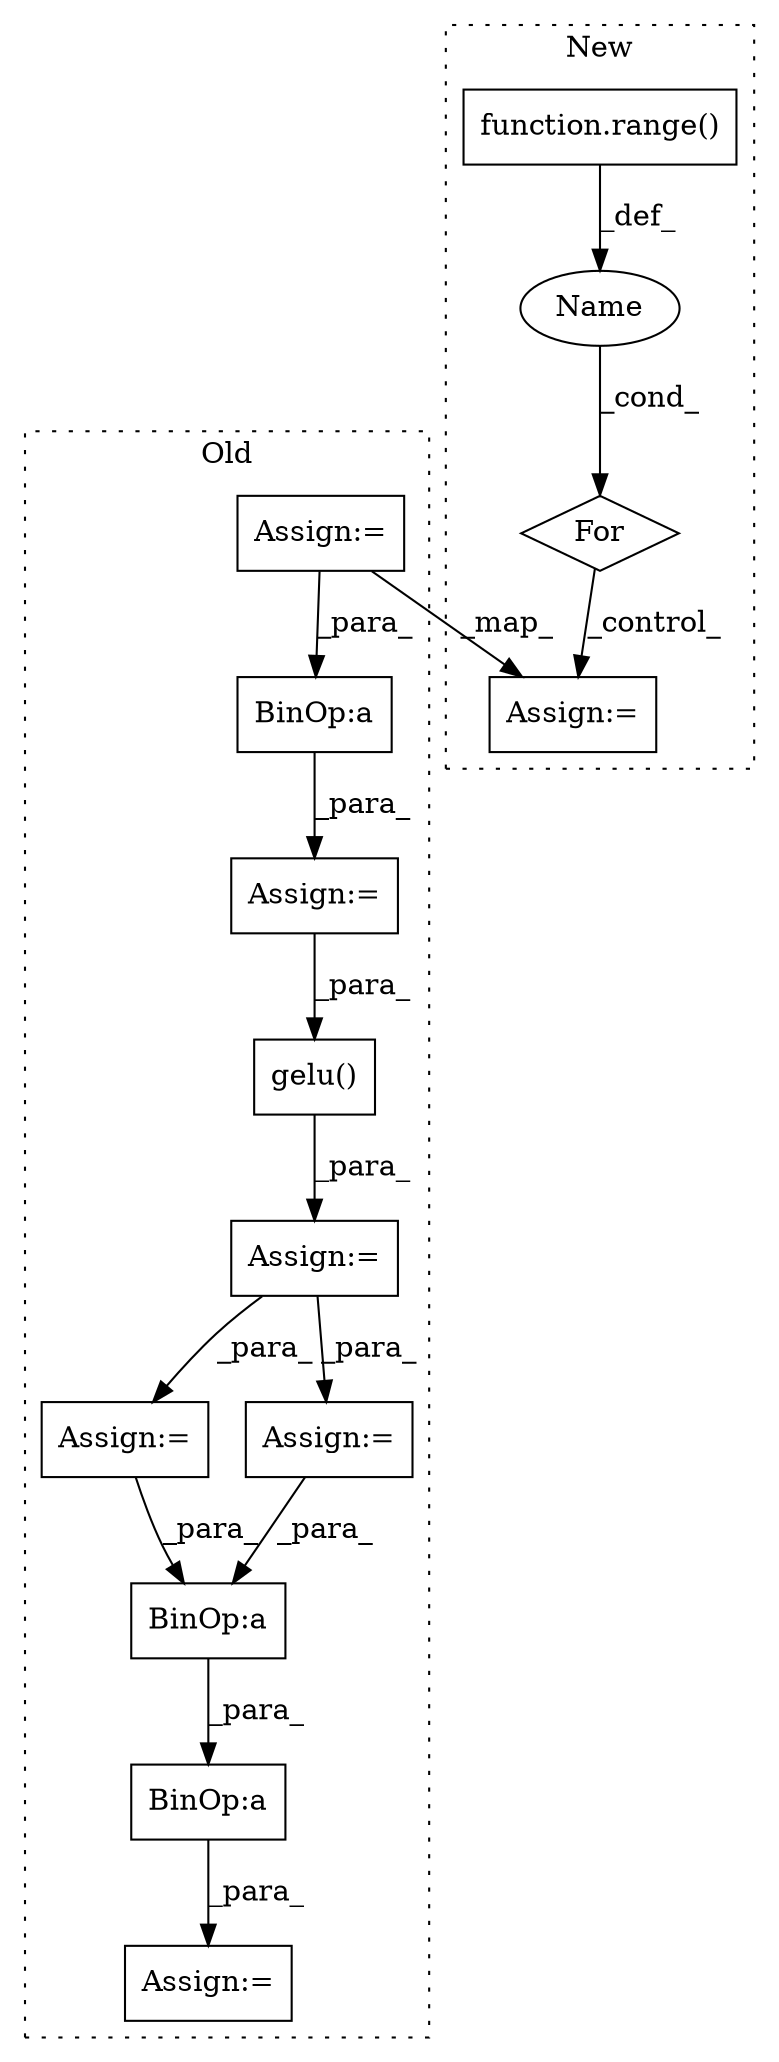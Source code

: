 digraph G {
subgraph cluster0 {
1 [label="gelu()" a="75" s="3427,3435" l="7,1" shape="box"];
3 [label="BinOp:a" a="82" s="3409" l="3" shape="box"];
4 [label="BinOp:a" a="82" s="3503" l="3" shape="box"];
5 [label="BinOp:a" a="82" s="3597" l="3" shape="box"];
8 [label="Assign:=" a="68" s="3354" l="3" shape="box"];
10 [label="Assign:=" a="68" s="3663" l="3" shape="box"];
11 [label="Assign:=" a="68" s="3424" l="3" shape="box"];
12 [label="Assign:=" a="68" s="3448" l="3" shape="box"];
13 [label="Assign:=" a="68" s="3404" l="3" shape="box"];
14 [label="Assign:=" a="68" s="3475" l="3" shape="box"];
label = "Old";
style="dotted";
}
subgraph cluster1 {
2 [label="For" a="107" s="3144,3173" l="4,14" shape="diamond"];
6 [label="function.range()" a="75" s="3153,3172" l="6,1" shape="box"];
7 [label="Assign:=" a="68" s="3189" l="3" shape="box"];
9 [label="Name" a="87" s="3148" l="1" shape="ellipse"];
label = "New";
style="dotted";
}
1 -> 11 [label="_para_"];
2 -> 7 [label="_control_"];
3 -> 13 [label="_para_"];
4 -> 5 [label="_para_"];
5 -> 10 [label="_para_"];
6 -> 9 [label="_def_"];
8 -> 3 [label="_para_"];
8 -> 7 [label="_map_"];
9 -> 2 [label="_cond_"];
11 -> 12 [label="_para_"];
11 -> 14 [label="_para_"];
12 -> 4 [label="_para_"];
13 -> 1 [label="_para_"];
14 -> 4 [label="_para_"];
}